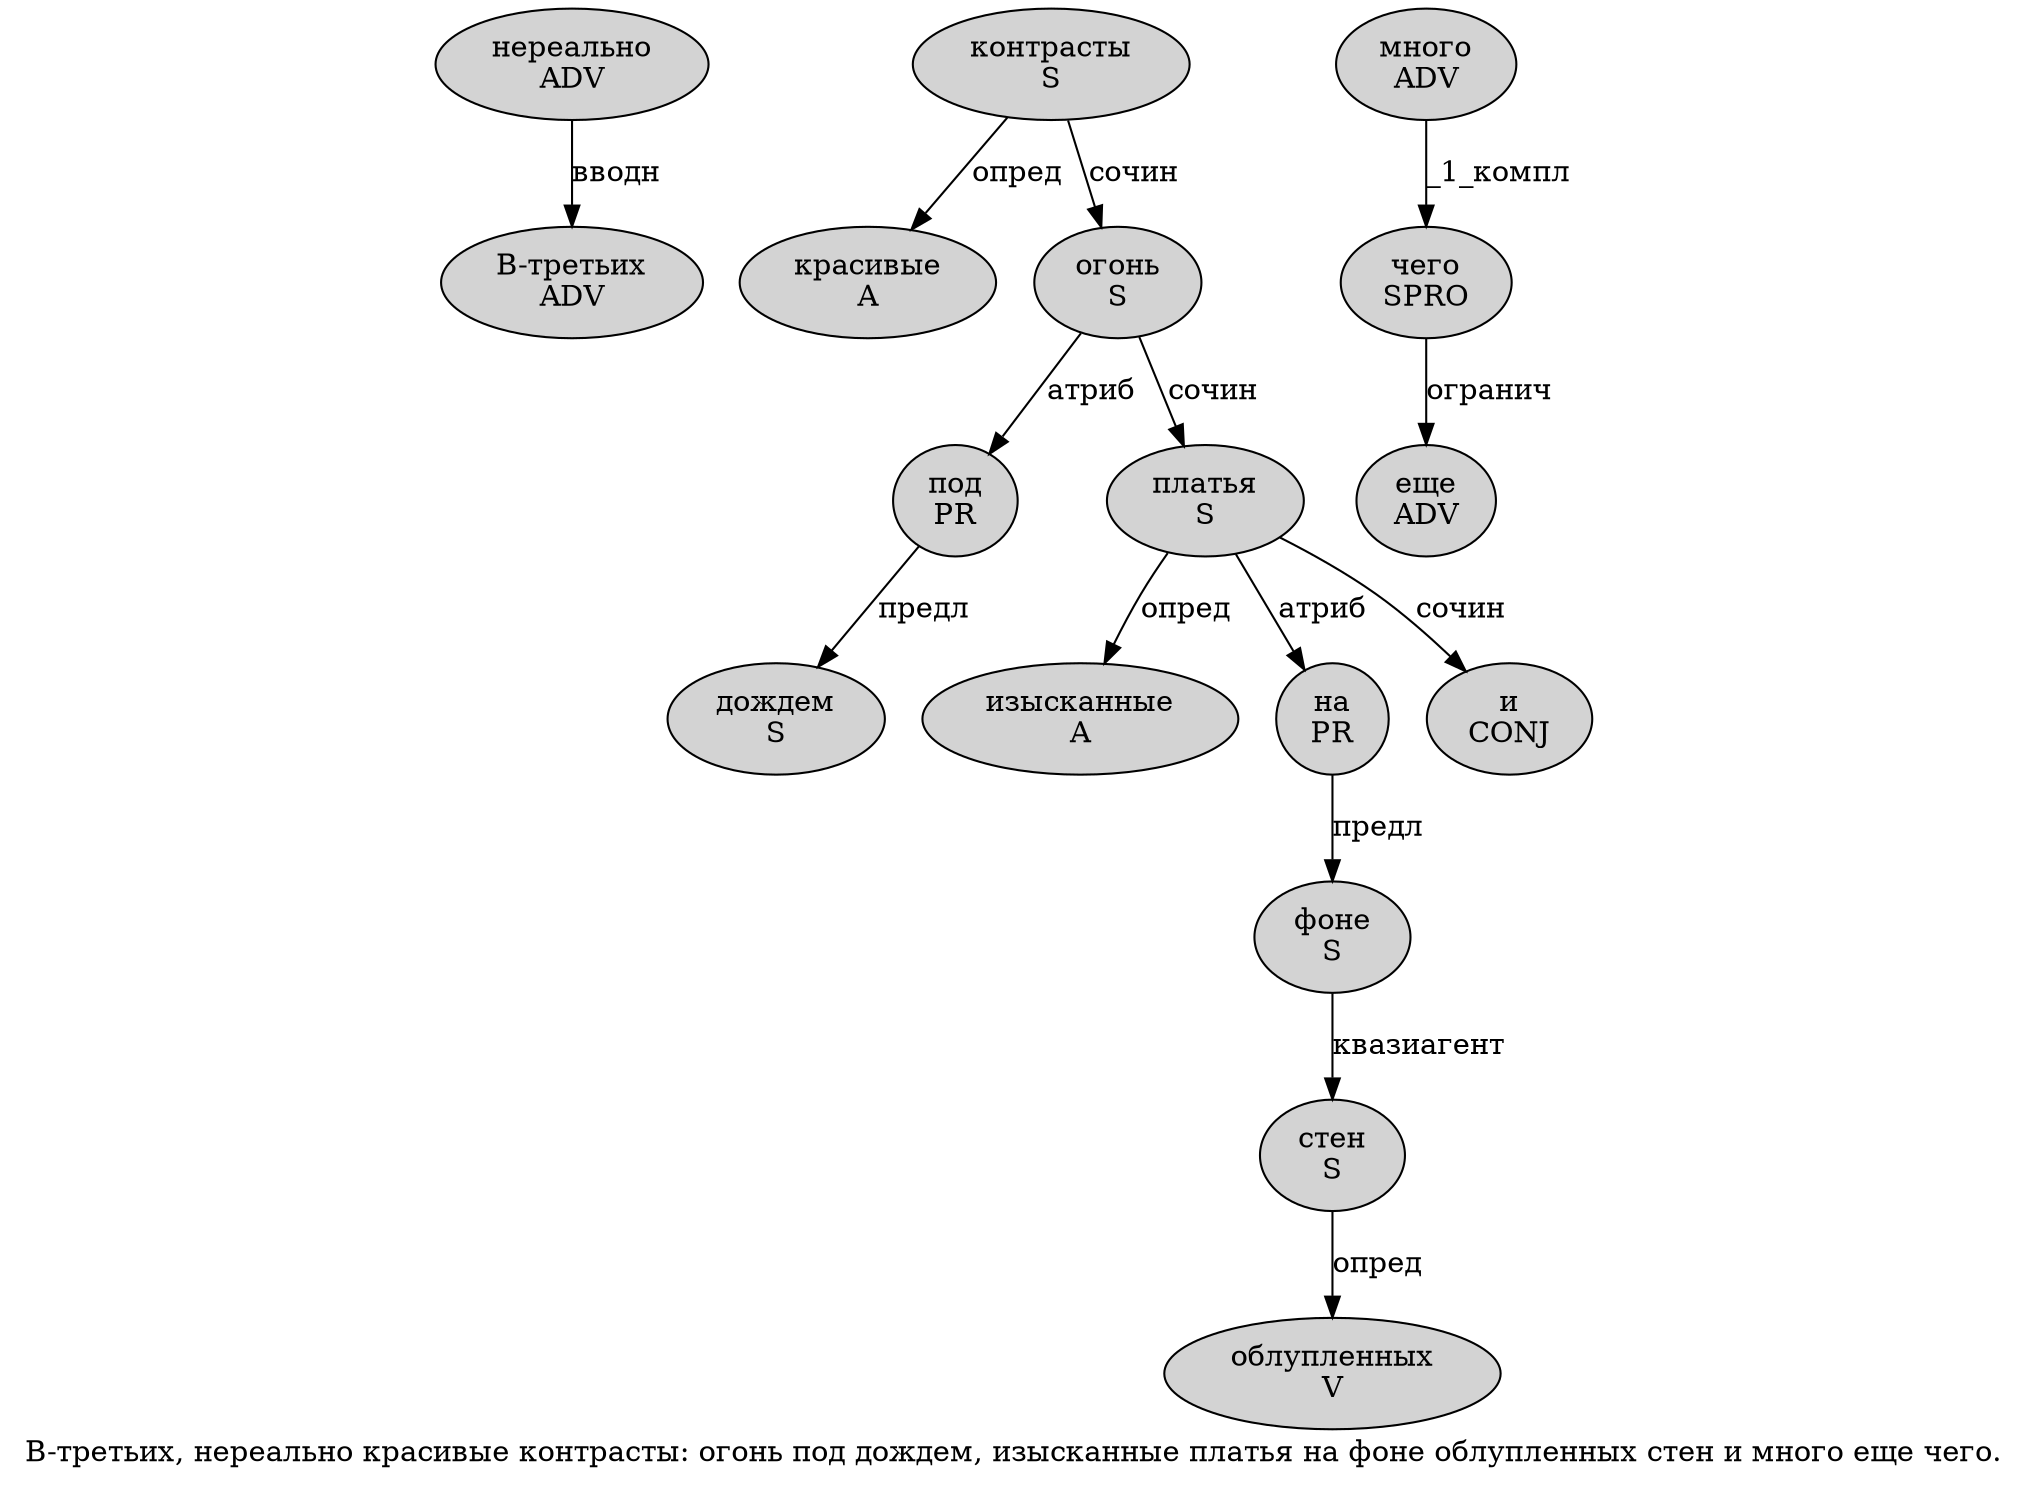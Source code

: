 digraph SENTENCE_2183 {
	graph [label="В-третьих, нереально красивые контрасты: огонь под дождем, изысканные платья на фоне облупленных стен и много еще чего."]
	node [style=filled]
		0 [label="В-третьих
ADV" color="" fillcolor=lightgray penwidth=1 shape=ellipse]
		2 [label="нереально
ADV" color="" fillcolor=lightgray penwidth=1 shape=ellipse]
		3 [label="красивые
A" color="" fillcolor=lightgray penwidth=1 shape=ellipse]
		4 [label="контрасты
S" color="" fillcolor=lightgray penwidth=1 shape=ellipse]
		6 [label="огонь
S" color="" fillcolor=lightgray penwidth=1 shape=ellipse]
		7 [label="под
PR" color="" fillcolor=lightgray penwidth=1 shape=ellipse]
		8 [label="дождем
S" color="" fillcolor=lightgray penwidth=1 shape=ellipse]
		10 [label="изысканные
A" color="" fillcolor=lightgray penwidth=1 shape=ellipse]
		11 [label="платья
S" color="" fillcolor=lightgray penwidth=1 shape=ellipse]
		12 [label="на
PR" color="" fillcolor=lightgray penwidth=1 shape=ellipse]
		13 [label="фоне
S" color="" fillcolor=lightgray penwidth=1 shape=ellipse]
		14 [label="облупленных
V" color="" fillcolor=lightgray penwidth=1 shape=ellipse]
		15 [label="стен
S" color="" fillcolor=lightgray penwidth=1 shape=ellipse]
		16 [label="и
CONJ" color="" fillcolor=lightgray penwidth=1 shape=ellipse]
		17 [label="много
ADV" color="" fillcolor=lightgray penwidth=1 shape=ellipse]
		18 [label="еще
ADV" color="" fillcolor=lightgray penwidth=1 shape=ellipse]
		19 [label="чего
SPRO" color="" fillcolor=lightgray penwidth=1 shape=ellipse]
			15 -> 14 [label="опред"]
			4 -> 3 [label="опред"]
			4 -> 6 [label="сочин"]
			17 -> 19 [label="_1_компл"]
			11 -> 10 [label="опред"]
			11 -> 12 [label="атриб"]
			11 -> 16 [label="сочин"]
			2 -> 0 [label="вводн"]
			12 -> 13 [label="предл"]
			6 -> 7 [label="атриб"]
			6 -> 11 [label="сочин"]
			13 -> 15 [label="квазиагент"]
			19 -> 18 [label="огранич"]
			7 -> 8 [label="предл"]
}